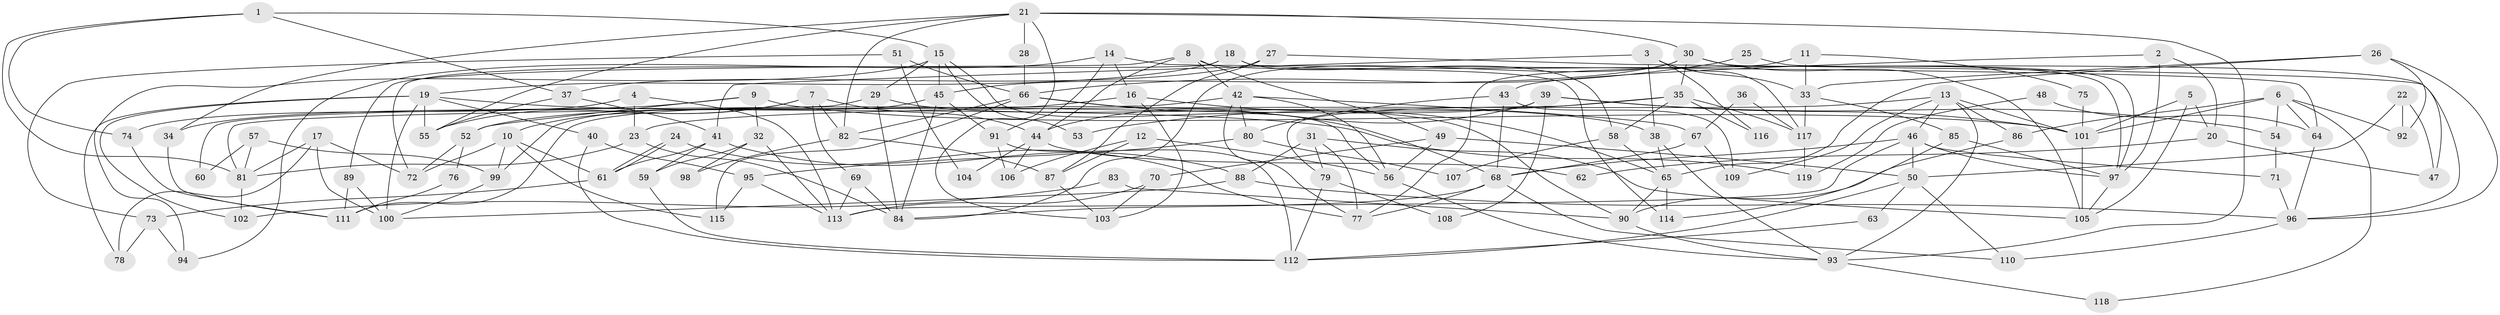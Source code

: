 // coarse degree distribution, {5: 0.15492957746478872, 3: 0.30985915492957744, 7: 0.07042253521126761, 6: 0.028169014084507043, 4: 0.15492957746478872, 2: 0.14084507042253522, 9: 0.028169014084507043, 11: 0.014084507042253521, 1: 0.014084507042253521, 10: 0.04225352112676056, 14: 0.028169014084507043, 12: 0.014084507042253521}
// Generated by graph-tools (version 1.1) at 2025/52/03/04/25 21:52:41]
// undirected, 119 vertices, 238 edges
graph export_dot {
graph [start="1"]
  node [color=gray90,style=filled];
  1;
  2;
  3;
  4;
  5;
  6;
  7;
  8;
  9;
  10;
  11;
  12;
  13;
  14;
  15;
  16;
  17;
  18;
  19;
  20;
  21;
  22;
  23;
  24;
  25;
  26;
  27;
  28;
  29;
  30;
  31;
  32;
  33;
  34;
  35;
  36;
  37;
  38;
  39;
  40;
  41;
  42;
  43;
  44;
  45;
  46;
  47;
  48;
  49;
  50;
  51;
  52;
  53;
  54;
  55;
  56;
  57;
  58;
  59;
  60;
  61;
  62;
  63;
  64;
  65;
  66;
  67;
  68;
  69;
  70;
  71;
  72;
  73;
  74;
  75;
  76;
  77;
  78;
  79;
  80;
  81;
  82;
  83;
  84;
  85;
  86;
  87;
  88;
  89;
  90;
  91;
  92;
  93;
  94;
  95;
  96;
  97;
  98;
  99;
  100;
  101;
  102;
  103;
  104;
  105;
  106;
  107;
  108;
  109;
  110;
  111;
  112;
  113;
  114;
  115;
  116;
  117;
  118;
  119;
  1 -- 37;
  1 -- 74;
  1 -- 15;
  1 -- 81;
  2 -- 97;
  2 -- 43;
  2 -- 20;
  3 -- 33;
  3 -- 117;
  3 -- 38;
  3 -- 41;
  3 -- 116;
  4 -- 23;
  4 -- 113;
  4 -- 74;
  5 -- 105;
  5 -- 101;
  5 -- 20;
  6 -- 92;
  6 -- 86;
  6 -- 54;
  6 -- 64;
  6 -- 101;
  6 -- 118;
  7 -- 69;
  7 -- 82;
  7 -- 10;
  7 -- 44;
  7 -- 55;
  8 -- 42;
  8 -- 44;
  8 -- 49;
  8 -- 89;
  8 -- 114;
  9 -- 101;
  9 -- 52;
  9 -- 32;
  9 -- 34;
  10 -- 61;
  10 -- 72;
  10 -- 99;
  10 -- 115;
  11 -- 77;
  11 -- 33;
  11 -- 75;
  12 -- 56;
  12 -- 106;
  12 -- 87;
  13 -- 101;
  13 -- 23;
  13 -- 46;
  13 -- 86;
  13 -- 93;
  13 -- 109;
  14 -- 64;
  14 -- 94;
  14 -- 16;
  14 -- 91;
  15 -- 45;
  15 -- 29;
  15 -- 53;
  15 -- 56;
  15 -- 94;
  16 -- 65;
  16 -- 52;
  16 -- 103;
  17 -- 72;
  17 -- 100;
  17 -- 78;
  17 -- 81;
  18 -- 58;
  18 -- 96;
  18 -- 19;
  18 -- 72;
  19 -- 55;
  19 -- 40;
  19 -- 78;
  19 -- 100;
  19 -- 102;
  19 -- 119;
  20 -- 47;
  20 -- 62;
  21 -- 93;
  21 -- 30;
  21 -- 28;
  21 -- 34;
  21 -- 55;
  21 -- 82;
  21 -- 103;
  22 -- 47;
  22 -- 50;
  22 -- 92;
  23 -- 84;
  23 -- 81;
  24 -- 77;
  24 -- 61;
  24 -- 61;
  25 -- 97;
  25 -- 66;
  26 -- 65;
  26 -- 96;
  26 -- 33;
  26 -- 92;
  27 -- 87;
  27 -- 37;
  27 -- 47;
  28 -- 66;
  29 -- 38;
  29 -- 60;
  29 -- 84;
  30 -- 97;
  30 -- 84;
  30 -- 35;
  30 -- 45;
  30 -- 105;
  31 -- 77;
  31 -- 105;
  31 -- 79;
  31 -- 88;
  32 -- 113;
  32 -- 59;
  32 -- 98;
  33 -- 85;
  33 -- 117;
  34 -- 111;
  35 -- 79;
  35 -- 53;
  35 -- 58;
  35 -- 116;
  35 -- 117;
  36 -- 117;
  36 -- 67;
  37 -- 41;
  37 -- 55;
  38 -- 93;
  38 -- 65;
  39 -- 54;
  39 -- 111;
  39 -- 44;
  39 -- 101;
  39 -- 108;
  40 -- 95;
  40 -- 112;
  41 -- 88;
  41 -- 59;
  41 -- 61;
  42 -- 56;
  42 -- 81;
  42 -- 67;
  42 -- 77;
  42 -- 80;
  43 -- 68;
  43 -- 80;
  43 -- 109;
  44 -- 62;
  44 -- 104;
  44 -- 106;
  45 -- 91;
  45 -- 84;
  45 -- 99;
  46 -- 68;
  46 -- 50;
  46 -- 71;
  46 -- 97;
  46 -- 113;
  48 -- 64;
  48 -- 119;
  49 -- 50;
  49 -- 56;
  49 -- 70;
  50 -- 112;
  50 -- 63;
  50 -- 110;
  51 -- 73;
  51 -- 66;
  51 -- 104;
  52 -- 72;
  52 -- 76;
  54 -- 71;
  56 -- 93;
  57 -- 81;
  57 -- 99;
  57 -- 60;
  58 -- 65;
  58 -- 107;
  59 -- 112;
  61 -- 73;
  63 -- 112;
  64 -- 96;
  65 -- 90;
  65 -- 114;
  66 -- 68;
  66 -- 82;
  66 -- 90;
  66 -- 115;
  67 -- 109;
  67 -- 68;
  68 -- 84;
  68 -- 77;
  68 -- 110;
  69 -- 113;
  69 -- 84;
  70 -- 103;
  70 -- 113;
  71 -- 96;
  73 -- 78;
  73 -- 94;
  74 -- 111;
  75 -- 101;
  76 -- 111;
  79 -- 112;
  79 -- 108;
  80 -- 95;
  80 -- 107;
  81 -- 102;
  82 -- 87;
  82 -- 98;
  83 -- 102;
  83 -- 90;
  85 -- 114;
  85 -- 97;
  86 -- 90;
  87 -- 103;
  88 -- 100;
  88 -- 96;
  89 -- 100;
  89 -- 111;
  90 -- 93;
  91 -- 112;
  91 -- 106;
  93 -- 118;
  95 -- 113;
  95 -- 115;
  96 -- 110;
  97 -- 105;
  99 -- 100;
  101 -- 105;
  117 -- 119;
}
